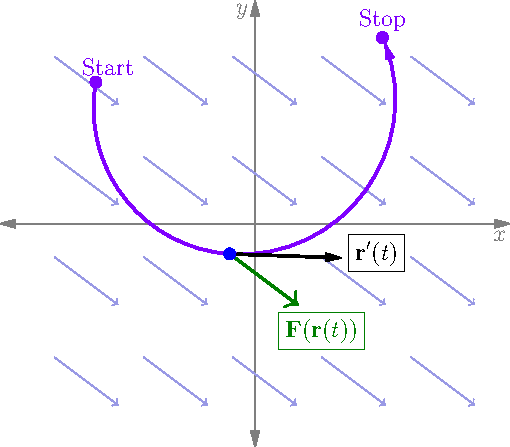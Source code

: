 size(9cm);

usepackage("amsmath");
import graph;
xaxis("$x$", -0.8, 0.8, grey, Arrows);
yaxis("$y$", -0.7, 0.7, grey, Arrows);
real w = 0.7;

for (int i=0; i<5; ++i) {
  for (int j=0; j<4; ++j) {
    draw(
      shift(-0.9*w,-0.6*w)*((0.4*i*w,0.45*j*w)--(0.4*i*w+0.2,0.45*j*w-0.15)),
      rgb(0.6,0.6,0.9), EndArrow(TeXHead));
  }
}

pair A = (-0.5,0.445);
pair B = (-0.08,-0.095);
pair C = (0.4,0.585);
draw(A..B..C, purple+1.4, Margins);
draw(A..B..C, purple, EndArrow, Margins);
dotfactor *= 2;
dot("Start", A, dir(70), purple);
dot("Stop", C, dir(90), purple);

pair X = B+0.35*dir(-2);
pair Y = B+1.08*(0.2, -0.15);
draw(B--X, black, EndArrow);
draw(B--X, black + 1.4, Margins);
draw(B--Y, deepgreen + 1.2, EndArrow(TeXHead));
dot(B, blue);
label("$\boxed{\mathbf{r}'(t)}$", X, dir(10), black);
label("$\boxed{\mathbf{F}(\mathbf{r}(t))}$", Y, dir(-65), deepgreen);
